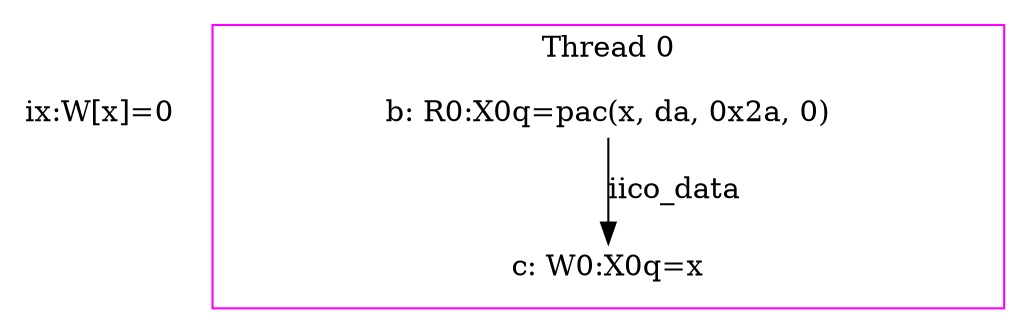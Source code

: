 digraph G {
    eiid0 [label="ix:W[x]=0", shape="none", fixedsize="false", height="0.194444", width="1.166667"];
    subgraph cluster_proc0 { rank=sink; label = "Thread 0"; color=magenta; shape=box;
        eiid1 [label="b: R0:X0q=pac(x, da, 0x2a, 0)", shape="none", fixedsize="false", height="0.194444", width="5.055556"];
        eiid2 [label="c: W0:X0q=x", shape="none", fixedsize="false", height="0.194444", width="1.555556"];
    }
    eiid1 -> eiid2 [label="iico_data", color="black", fontcolor="black"];
}
